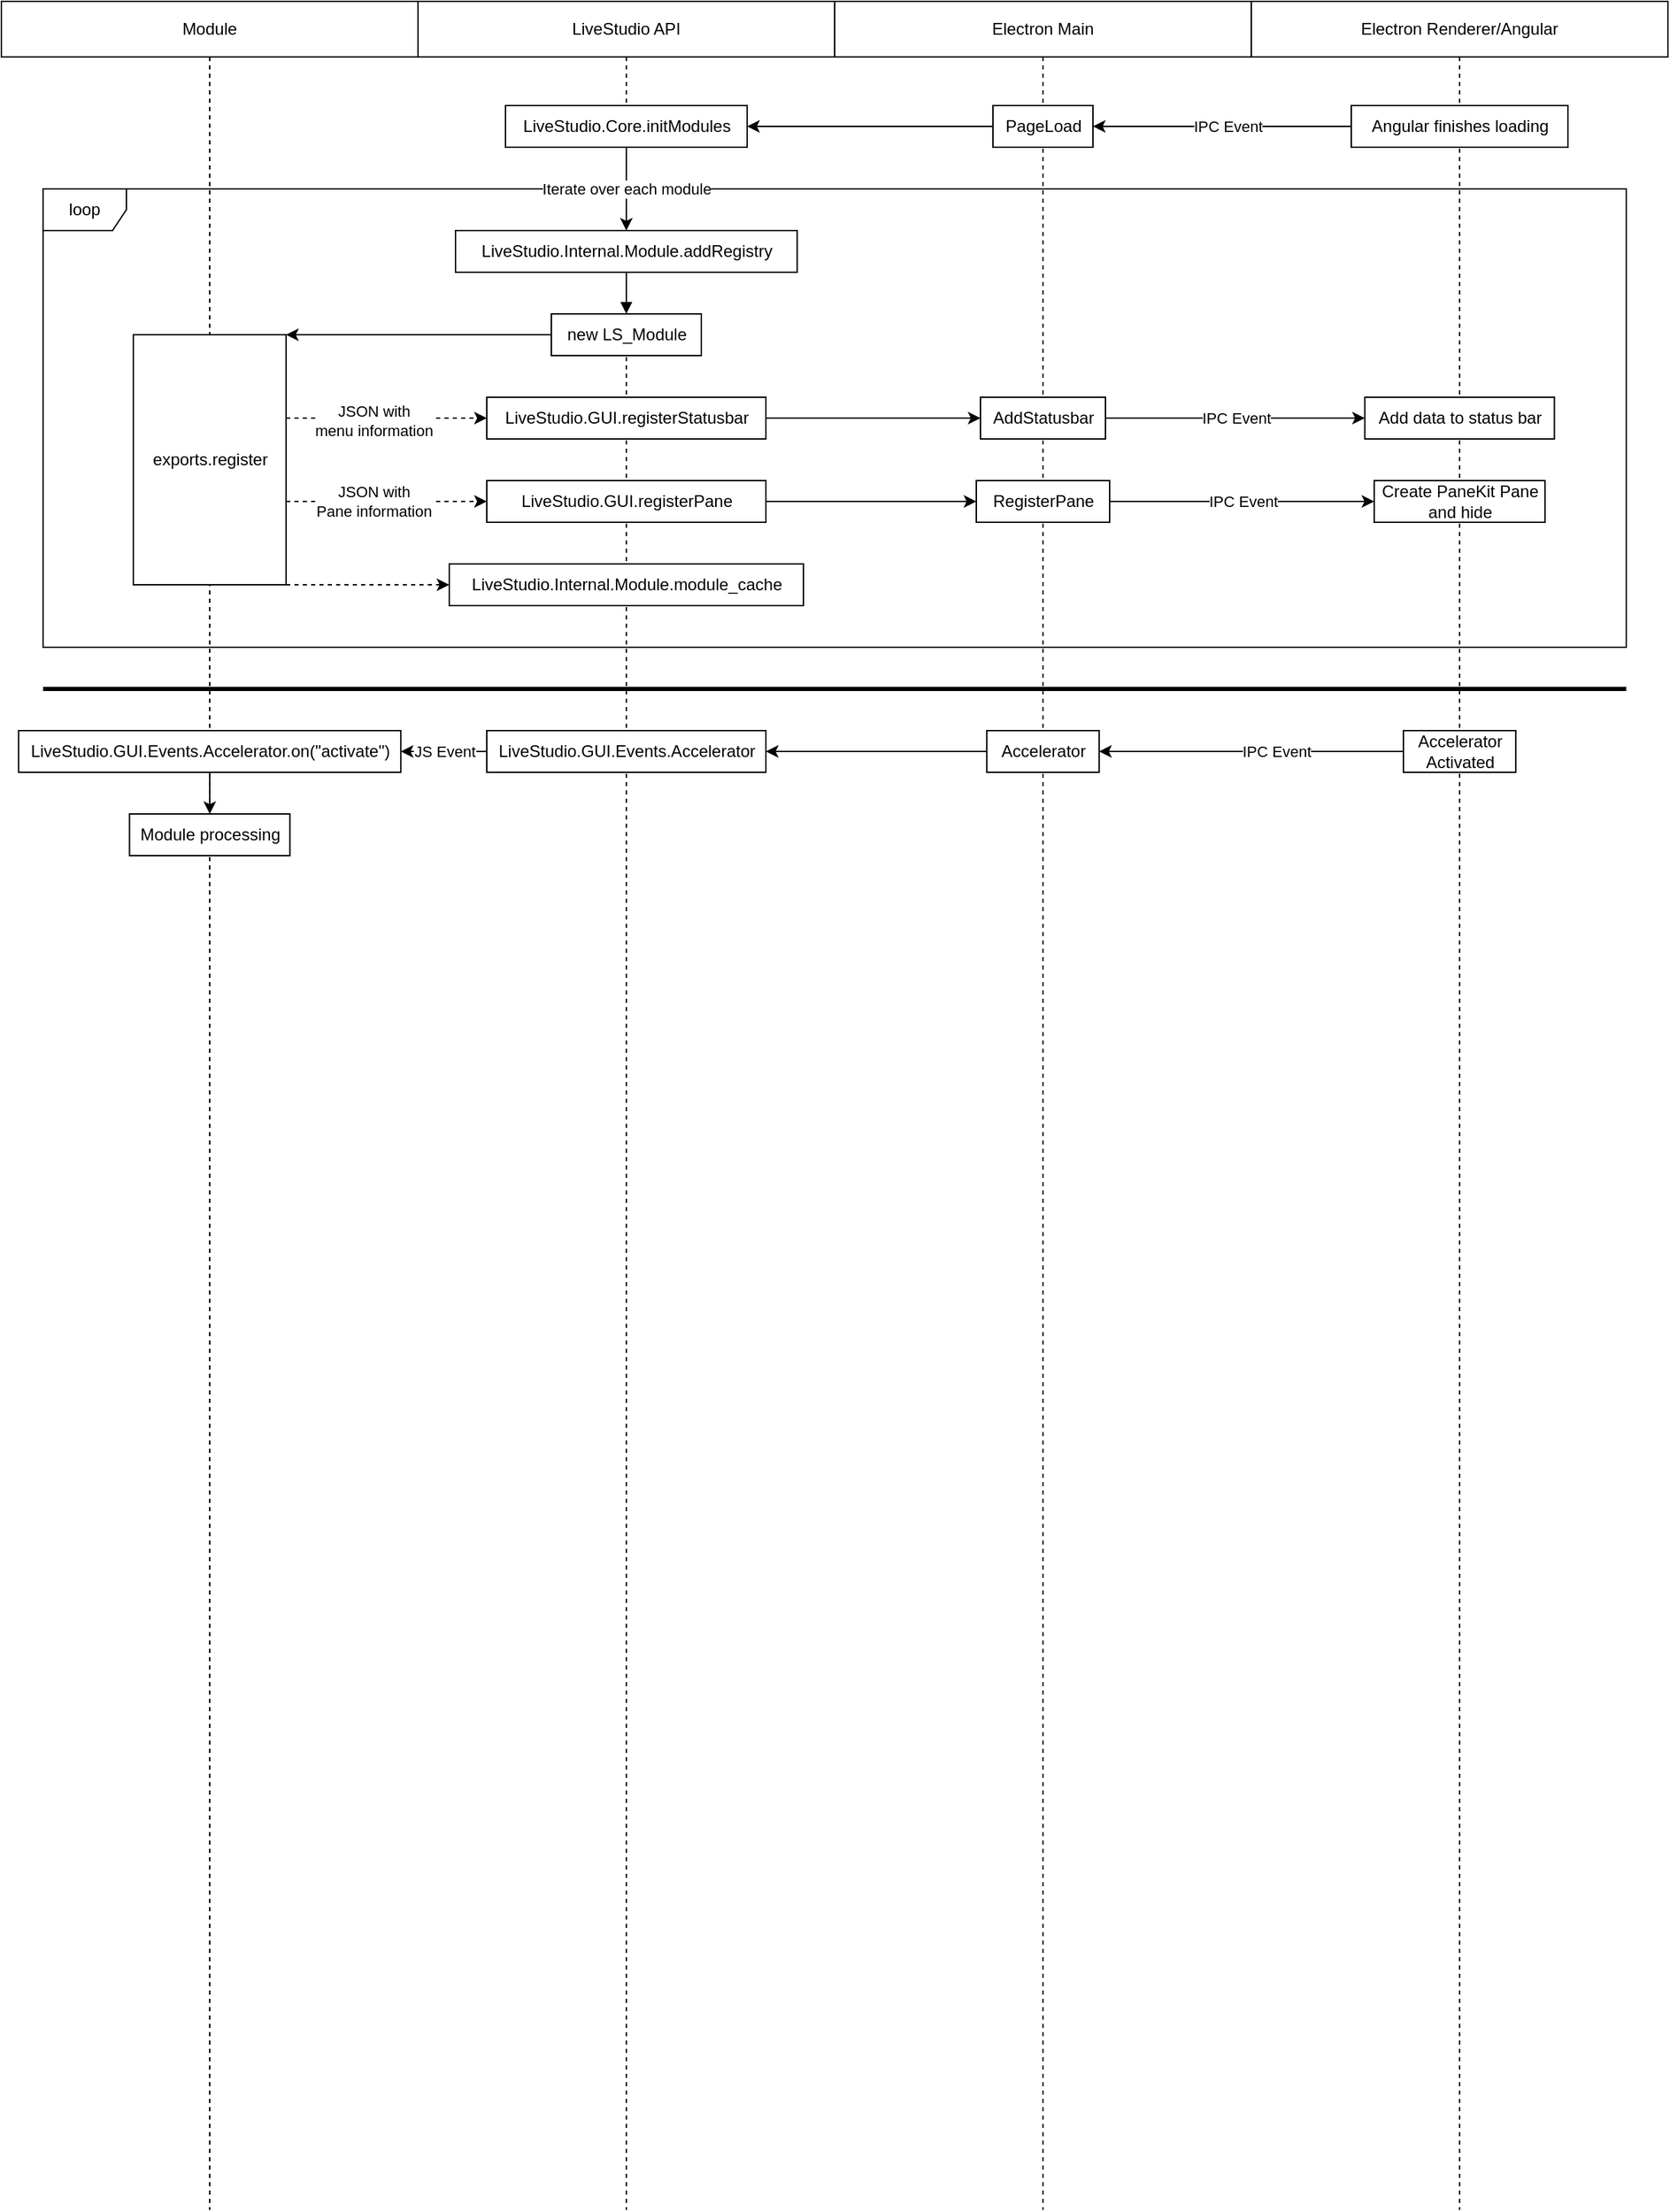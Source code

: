 <mxfile version="16.5.1" type="device"><diagram id="prtHgNgQTEPvFCAcTncT" name="Module Lifetime"><mxGraphModel dx="1673" dy="1029" grid="1" gridSize="15" guides="1" tooltips="1" connect="1" arrows="1" fold="1" page="1" pageScale="1" pageWidth="1200" pageHeight="1600" math="0" shadow="0"><root><mxCell id="0"/><mxCell id="1" parent="0"/><mxCell id="UzHNBvolQ5UJsStrfnMU-1" value="loop" style="shape=umlFrame;whiteSpace=wrap;html=1;" parent="1" vertex="1"><mxGeometry x="30" y="135" width="1140" height="330" as="geometry"/></mxCell><mxCell id="WNoAducY-vegxv1PMBRm-2" value="Module" style="shape=umlLifeline;perimeter=lifelinePerimeter;whiteSpace=wrap;html=1;container=1;collapsible=0;recursiveResize=0;outlineConnect=0;" parent="1" vertex="1"><mxGeometry width="300" height="1590" as="geometry"/></mxCell><mxCell id="WNoAducY-vegxv1PMBRm-20" value="exports.register" style="html=1;points=[];perimeter=orthogonalPerimeter;verticalAlign=middle;" parent="WNoAducY-vegxv1PMBRm-2" vertex="1"><mxGeometry x="95" y="240" width="110" height="180" as="geometry"/></mxCell><mxCell id="WNoAducY-vegxv1PMBRm-34" value="LiveStudio.GUI.Events.Accelerator.on(&quot;activate&quot;)" style="html=1;points=[];perimeter=orthogonalPerimeter;" parent="WNoAducY-vegxv1PMBRm-2" vertex="1"><mxGeometry x="12.38" y="525" width="275.25" height="30" as="geometry"/></mxCell><mxCell id="WNoAducY-vegxv1PMBRm-37" value="Module processing" style="html=1;points=[];perimeter=orthogonalPerimeter;" parent="WNoAducY-vegxv1PMBRm-2" vertex="1"><mxGeometry x="92.25" y="585" width="115.5" height="30" as="geometry"/></mxCell><mxCell id="WNoAducY-vegxv1PMBRm-38" style="edgeStyle=orthogonalEdgeStyle;rounded=0;orthogonalLoop=1;jettySize=auto;html=1;fontColor=#000000;verticalAlign=middle;" parent="WNoAducY-vegxv1PMBRm-2" source="WNoAducY-vegxv1PMBRm-34" target="WNoAducY-vegxv1PMBRm-37" edge="1"><mxGeometry relative="1" as="geometry"/></mxCell><mxCell id="WNoAducY-vegxv1PMBRm-3" value="LiveStudio API" style="shape=umlLifeline;perimeter=lifelinePerimeter;whiteSpace=wrap;html=1;container=1;collapsible=0;recursiveResize=0;outlineConnect=0;" parent="1" vertex="1"><mxGeometry x="300" width="300" height="1590" as="geometry"/></mxCell><mxCell id="WNoAducY-vegxv1PMBRm-12" value="LiveStudio.Core.initModules" style="html=1;points=[];perimeter=orthogonalPerimeter;" parent="WNoAducY-vegxv1PMBRm-3" vertex="1"><mxGeometry x="63" y="75" width="174" height="30" as="geometry"/></mxCell><mxCell id="WNoAducY-vegxv1PMBRm-14" value="LiveStudio.Internal.Module.addRegistry" style="html=1;points=[];perimeter=orthogonalPerimeter;" parent="WNoAducY-vegxv1PMBRm-3" vertex="1"><mxGeometry x="27" y="165" width="246" height="30" as="geometry"/></mxCell><mxCell id="UzHNBvolQ5UJsStrfnMU-2" value="Iterate over each module" style="edgeStyle=orthogonalEdgeStyle;rounded=0;orthogonalLoop=1;jettySize=auto;html=1;" parent="WNoAducY-vegxv1PMBRm-3" source="WNoAducY-vegxv1PMBRm-12" target="WNoAducY-vegxv1PMBRm-14" edge="1"><mxGeometry relative="1" as="geometry"><mxPoint x="90" y="-60" as="targetPoint"/><Array as="points"/></mxGeometry></mxCell><mxCell id="WNoAducY-vegxv1PMBRm-19" value="LiveStudio.GUI.registerStatusbar" style="html=1;points=[];perimeter=orthogonalPerimeter;" parent="WNoAducY-vegxv1PMBRm-3" vertex="1"><mxGeometry x="49.5" y="285" width="201" height="30" as="geometry"/></mxCell><mxCell id="WNoAducY-vegxv1PMBRm-41" value="LiveStudio.GUI.registerPane" style="html=1;points=[];perimeter=orthogonalPerimeter;" parent="WNoAducY-vegxv1PMBRm-3" vertex="1"><mxGeometry x="49.5" y="345" width="201" height="30" as="geometry"/></mxCell><mxCell id="3QDK-Sos3MI3vpEtwvZa-1" value="new LS_Module" style="html=1;points=[];perimeter=orthogonalPerimeter;" vertex="1" parent="WNoAducY-vegxv1PMBRm-3"><mxGeometry x="96" y="225" width="108" height="30" as="geometry"/></mxCell><mxCell id="WNoAducY-vegxv1PMBRm-21" value="" style="html=1;verticalAlign=bottom;endArrow=block;" parent="WNoAducY-vegxv1PMBRm-3" source="WNoAducY-vegxv1PMBRm-14" target="3QDK-Sos3MI3vpEtwvZa-1" edge="1"><mxGeometry relative="1" as="geometry"><mxPoint x="-85" y="749" as="sourcePoint"/></mxGeometry></mxCell><mxCell id="WNoAducY-vegxv1PMBRm-28" value="LiveStudio.Internal.Module.module_cache" style="html=1;points=[];perimeter=orthogonalPerimeter;" parent="WNoAducY-vegxv1PMBRm-3" vertex="1"><mxGeometry x="22.5" y="405" width="255" height="30" as="geometry"/></mxCell><mxCell id="WNoAducY-vegxv1PMBRm-32" value="LiveStudio.GUI.Events.Accelerator" style="html=1;points=[];perimeter=orthogonalPerimeter;" parent="WNoAducY-vegxv1PMBRm-3" vertex="1"><mxGeometry x="49.5" y="525" width="201" height="30" as="geometry"/></mxCell><mxCell id="WNoAducY-vegxv1PMBRm-4" value="Electron Renderer/Angular" style="shape=umlLifeline;perimeter=lifelinePerimeter;whiteSpace=wrap;html=1;container=1;collapsible=0;recursiveResize=0;outlineConnect=0;" parent="1" vertex="1"><mxGeometry x="900" width="300" height="1590" as="geometry"/></mxCell><mxCell id="WNoAducY-vegxv1PMBRm-7" value="Angular finishes loading" style="html=1;points=[];perimeter=orthogonalPerimeter;" parent="WNoAducY-vegxv1PMBRm-4" vertex="1"><mxGeometry x="72" y="75" width="156" height="30" as="geometry"/></mxCell><mxCell id="utj4cVCVjUl8jU1Holeq-1" value="Add data to status bar" style="html=1;points=[];perimeter=orthogonalPerimeter;" parent="WNoAducY-vegxv1PMBRm-4" vertex="1"><mxGeometry x="81.75" y="285" width="136.5" height="30" as="geometry"/></mxCell><mxCell id="WNoAducY-vegxv1PMBRm-46" value="Create PaneKit Pane&lt;br&gt;and hide" style="html=1;points=[];perimeter=orthogonalPerimeter;" parent="WNoAducY-vegxv1PMBRm-4" vertex="1"><mxGeometry x="88.5" y="345" width="123" height="30" as="geometry"/></mxCell><mxCell id="WNoAducY-vegxv1PMBRm-30" value="Accelerator&lt;br&gt;Activated" style="html=1;points=[];perimeter=orthogonalPerimeter;" parent="WNoAducY-vegxv1PMBRm-4" vertex="1"><mxGeometry x="109.57" y="525" width="80.87" height="30" as="geometry"/></mxCell><mxCell id="WNoAducY-vegxv1PMBRm-27" value="" style="edgeStyle=orthogonalEdgeStyle;rounded=0;orthogonalLoop=1;jettySize=auto;html=1;" parent="1" source="WNoAducY-vegxv1PMBRm-19" target="WNoAducY-vegxv1PMBRm-26" edge="1"><mxGeometry relative="1" as="geometry"/></mxCell><mxCell id="WNoAducY-vegxv1PMBRm-23" style="edgeStyle=orthogonalEdgeStyle;rounded=0;orthogonalLoop=1;jettySize=auto;html=1;dashed=1;" parent="1" source="WNoAducY-vegxv1PMBRm-20" target="WNoAducY-vegxv1PMBRm-19" edge="1"><mxGeometry relative="1" as="geometry"><mxPoint x="209" y="674" as="sourcePoint"/><Array as="points"><mxPoint x="240" y="300"/><mxPoint x="240" y="300"/></Array><mxPoint x="-90" y="255" as="targetPoint"/></mxGeometry></mxCell><mxCell id="WNoAducY-vegxv1PMBRm-31" value="JSON with&lt;br&gt;menu information" style="edgeLabel;html=1;align=center;verticalAlign=middle;resizable=0;points=[];labelBorderColor=none;spacing=3;spacingLeft=0;" parent="WNoAducY-vegxv1PMBRm-23" vertex="1" connectable="0"><mxGeometry x="-0.126" y="-2" relative="1" as="geometry"><mxPoint as="offset"/></mxGeometry></mxCell><mxCell id="utj4cVCVjUl8jU1Holeq-2" value="IPC Event" style="edgeStyle=orthogonalEdgeStyle;rounded=0;orthogonalLoop=1;jettySize=auto;html=1;" parent="1" source="WNoAducY-vegxv1PMBRm-26" target="utj4cVCVjUl8jU1Holeq-1" edge="1"><mxGeometry relative="1" as="geometry"/></mxCell><mxCell id="WNoAducY-vegxv1PMBRm-35" value="JS Event" style="edgeStyle=orthogonalEdgeStyle;rounded=0;orthogonalLoop=1;jettySize=auto;html=1;fontColor=#000000;verticalAlign=middle;" parent="1" source="WNoAducY-vegxv1PMBRm-32" target="WNoAducY-vegxv1PMBRm-34" edge="1"><mxGeometry relative="1" as="geometry"/></mxCell><mxCell id="WNoAducY-vegxv1PMBRm-33" style="edgeStyle=orthogonalEdgeStyle;rounded=0;orthogonalLoop=1;jettySize=auto;html=1;fontColor=#000000;verticalAlign=middle;" parent="1" source="WNoAducY-vegxv1PMBRm-30" target="1kZY-uiMdia29VHQ6cnw-5" edge="1"><mxGeometry relative="1" as="geometry"/></mxCell><mxCell id="WNoAducY-vegxv1PMBRm-36" value="IPC Event" style="edgeLabel;html=1;align=center;verticalAlign=middle;resizable=0;points=[];fontColor=#000000;" parent="WNoAducY-vegxv1PMBRm-33" vertex="1" connectable="0"><mxGeometry x="-0.167" y="-2" relative="1" as="geometry"><mxPoint y="2" as="offset"/></mxGeometry></mxCell><mxCell id="WNoAducY-vegxv1PMBRm-45" value="" style="edgeStyle=orthogonalEdgeStyle;rounded=0;orthogonalLoop=1;jettySize=auto;html=1;fontColor=#000000;verticalAlign=middle;" parent="1" source="WNoAducY-vegxv1PMBRm-41" target="WNoAducY-vegxv1PMBRm-44" edge="1"><mxGeometry relative="1" as="geometry"/></mxCell><mxCell id="WNoAducY-vegxv1PMBRm-42" style="edgeStyle=orthogonalEdgeStyle;rounded=0;orthogonalLoop=1;jettySize=auto;html=1;fontColor=#000000;verticalAlign=middle;dashed=1;" parent="1" source="WNoAducY-vegxv1PMBRm-20" target="WNoAducY-vegxv1PMBRm-41" edge="1"><mxGeometry relative="1" as="geometry"><Array as="points"><mxPoint x="240" y="360"/><mxPoint x="240" y="360"/></Array><mxPoint x="-120" y="345" as="targetPoint"/></mxGeometry></mxCell><mxCell id="WNoAducY-vegxv1PMBRm-50" value="JSON with&lt;br&gt;Pane information" style="edgeLabel;html=1;align=center;verticalAlign=middle;resizable=0;points=[];fontColor=#000000;" parent="WNoAducY-vegxv1PMBRm-42" vertex="1" connectable="0"><mxGeometry x="-0.227" y="-2" relative="1" as="geometry"><mxPoint x="7" y="-2" as="offset"/></mxGeometry></mxCell><mxCell id="WNoAducY-vegxv1PMBRm-47" value="IPC Event" style="edgeStyle=orthogonalEdgeStyle;rounded=0;orthogonalLoop=1;jettySize=auto;html=1;fontColor=#000000;verticalAlign=middle;" parent="1" source="WNoAducY-vegxv1PMBRm-44" target="WNoAducY-vegxv1PMBRm-46" edge="1"><mxGeometry relative="1" as="geometry"/></mxCell><mxCell id="1kZY-uiMdia29VHQ6cnw-1" value="Electron Main" style="shape=umlLifeline;perimeter=lifelinePerimeter;whiteSpace=wrap;html=1;container=1;collapsible=0;recursiveResize=0;outlineConnect=0;" parent="1" vertex="1"><mxGeometry x="600" width="300" height="1590" as="geometry"/></mxCell><mxCell id="1kZY-uiMdia29VHQ6cnw-2" value="PageLoad" style="html=1;points=[];perimeter=orthogonalPerimeter;" parent="1kZY-uiMdia29VHQ6cnw-1" vertex="1"><mxGeometry x="114" y="75" width="72" height="30" as="geometry"/></mxCell><mxCell id="WNoAducY-vegxv1PMBRm-26" value="AddStatusbar" style="html=1;points=[];perimeter=orthogonalPerimeter;" parent="1kZY-uiMdia29VHQ6cnw-1" vertex="1"><mxGeometry x="105" y="285" width="90" height="30" as="geometry"/></mxCell><mxCell id="WNoAducY-vegxv1PMBRm-44" value="RegisterPane" style="html=1;points=[];perimeter=orthogonalPerimeter;" parent="1kZY-uiMdia29VHQ6cnw-1" vertex="1"><mxGeometry x="102" y="345" width="96" height="30" as="geometry"/></mxCell><mxCell id="1kZY-uiMdia29VHQ6cnw-5" value="Accelerator" style="html=1;points=[];perimeter=orthogonalPerimeter;" parent="1kZY-uiMdia29VHQ6cnw-1" vertex="1"><mxGeometry x="109.57" y="525" width="80.87" height="30" as="geometry"/></mxCell><mxCell id="WNoAducY-vegxv1PMBRm-10" style="edgeStyle=orthogonalEdgeStyle;rounded=0;orthogonalLoop=1;jettySize=auto;html=1;" parent="1" source="WNoAducY-vegxv1PMBRm-7" target="1kZY-uiMdia29VHQ6cnw-2" edge="1"><mxGeometry relative="1" as="geometry"><mxPoint x="790.44" y="180" as="sourcePoint"/><mxPoint x="1018.44" y="180" as="targetPoint"/></mxGeometry></mxCell><mxCell id="WNoAducY-vegxv1PMBRm-11" value="IPC Event" style="edgeLabel;html=1;align=center;verticalAlign=middle;resizable=0;points=[];" parent="WNoAducY-vegxv1PMBRm-10" vertex="1" connectable="0"><mxGeometry x="0.194" y="-1" relative="1" as="geometry"><mxPoint x="22" y="1" as="offset"/></mxGeometry></mxCell><mxCell id="1kZY-uiMdia29VHQ6cnw-12" style="edgeStyle=orthogonalEdgeStyle;rounded=0;orthogonalLoop=1;jettySize=auto;html=1;" parent="1" source="1kZY-uiMdia29VHQ6cnw-2" target="WNoAducY-vegxv1PMBRm-12" edge="1"><mxGeometry relative="1" as="geometry"><Array as="points"><mxPoint x="585" y="90"/><mxPoint x="585" y="90"/></Array></mxGeometry></mxCell><mxCell id="1kZY-uiMdia29VHQ6cnw-13" style="edgeStyle=orthogonalEdgeStyle;rounded=0;orthogonalLoop=1;jettySize=auto;html=1;" parent="1" source="1kZY-uiMdia29VHQ6cnw-5" target="WNoAducY-vegxv1PMBRm-32" edge="1"><mxGeometry relative="1" as="geometry"/></mxCell><mxCell id="UzHNBvolQ5UJsStrfnMU-6" value="" style="edgeStyle=orthogonalEdgeStyle;rounded=0;orthogonalLoop=1;jettySize=auto;html=1;dashed=1;" parent="1" source="WNoAducY-vegxv1PMBRm-20" target="WNoAducY-vegxv1PMBRm-28" edge="1"><mxGeometry relative="1" as="geometry"><Array as="points"><mxPoint x="240" y="420"/><mxPoint x="240" y="420"/></Array><mxPoint x="339" y="435" as="targetPoint"/></mxGeometry></mxCell><mxCell id="1kZY-uiMdia29VHQ6cnw-14" value="" style="endArrow=none;html=1;rounded=0;strokeWidth=3;" parent="1" edge="1"><mxGeometry width="50" height="50" relative="1" as="geometry"><mxPoint x="30" y="495" as="sourcePoint"/><mxPoint x="1170" y="495" as="targetPoint"/></mxGeometry></mxCell><mxCell id="3QDK-Sos3MI3vpEtwvZa-2" style="edgeStyle=orthogonalEdgeStyle;rounded=0;orthogonalLoop=1;jettySize=auto;html=1;" edge="1" parent="1" source="3QDK-Sos3MI3vpEtwvZa-1" target="WNoAducY-vegxv1PMBRm-20"><mxGeometry relative="1" as="geometry"><Array as="points"><mxPoint x="240" y="240"/><mxPoint x="240" y="240"/></Array></mxGeometry></mxCell></root></mxGraphModel></diagram></mxfile>